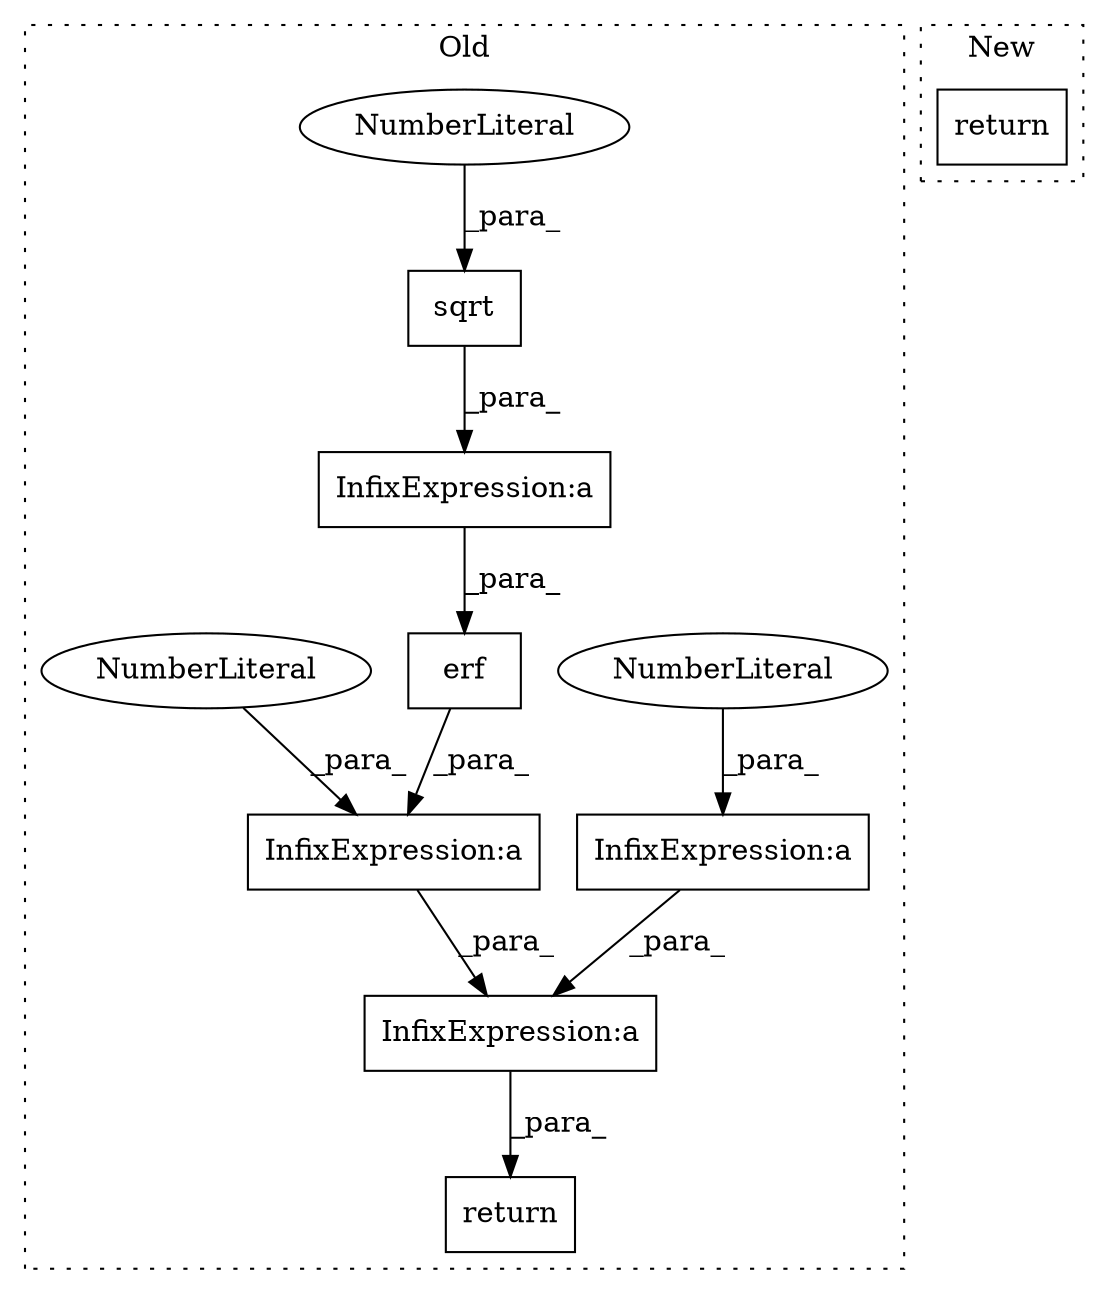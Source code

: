 digraph G {
subgraph cluster0 {
1 [label="sqrt" a="32" s="7310,7318" l="5,1" shape="box"];
3 [label="return" a="41" s="7264" l="7" shape="box"];
4 [label="InfixExpression:a" a="27" s="7274" l="3" shape="box"];
5 [label="NumberLiteral" a="34" s="7277" l="3" shape="ellipse"];
6 [label="erf" a="32" s="7297,7319" l="4,1" shape="box"];
7 [label="InfixExpression:a" a="27" s="7302" l="3" shape="box"];
8 [label="InfixExpression:a" a="27" s="7288" l="3" shape="box"];
9 [label="InfixExpression:a" a="27" s="7281" l="3" shape="box"];
10 [label="NumberLiteral" a="34" s="7315" l="3" shape="ellipse"];
11 [label="NumberLiteral" a="34" s="7285" l="3" shape="ellipse"];
label = "Old";
style="dotted";
}
subgraph cluster1 {
2 [label="return" a="41" s="7264" l="7" shape="box"];
label = "New";
style="dotted";
}
1 -> 7 [label="_para_"];
4 -> 9 [label="_para_"];
5 -> 4 [label="_para_"];
6 -> 8 [label="_para_"];
7 -> 6 [label="_para_"];
8 -> 9 [label="_para_"];
9 -> 3 [label="_para_"];
10 -> 1 [label="_para_"];
11 -> 8 [label="_para_"];
}
